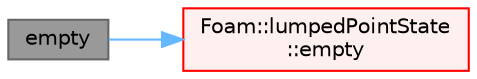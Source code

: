 digraph "empty"
{
 // LATEX_PDF_SIZE
  bgcolor="transparent";
  edge [fontname=Helvetica,fontsize=10,labelfontname=Helvetica,labelfontsize=10];
  node [fontname=Helvetica,fontsize=10,shape=box,height=0.2,width=0.4];
  rankdir="LR";
  Node1 [id="Node000001",label="empty",height=0.2,width=0.4,color="gray40", fillcolor="grey60", style="filled", fontcolor="black",tooltip=" "];
  Node1 -> Node2 [id="edge1_Node000001_Node000002",color="steelblue1",style="solid",tooltip=" "];
  Node2 [id="Node000002",label="Foam::lumpedPointState\l::empty",height=0.2,width=0.4,color="red", fillcolor="#FFF0F0", style="filled",URL="$classFoam_1_1lumpedPointState.html#a644718bb2fb240de962dc3c9a1fdf0dc",tooltip=" "];
}
